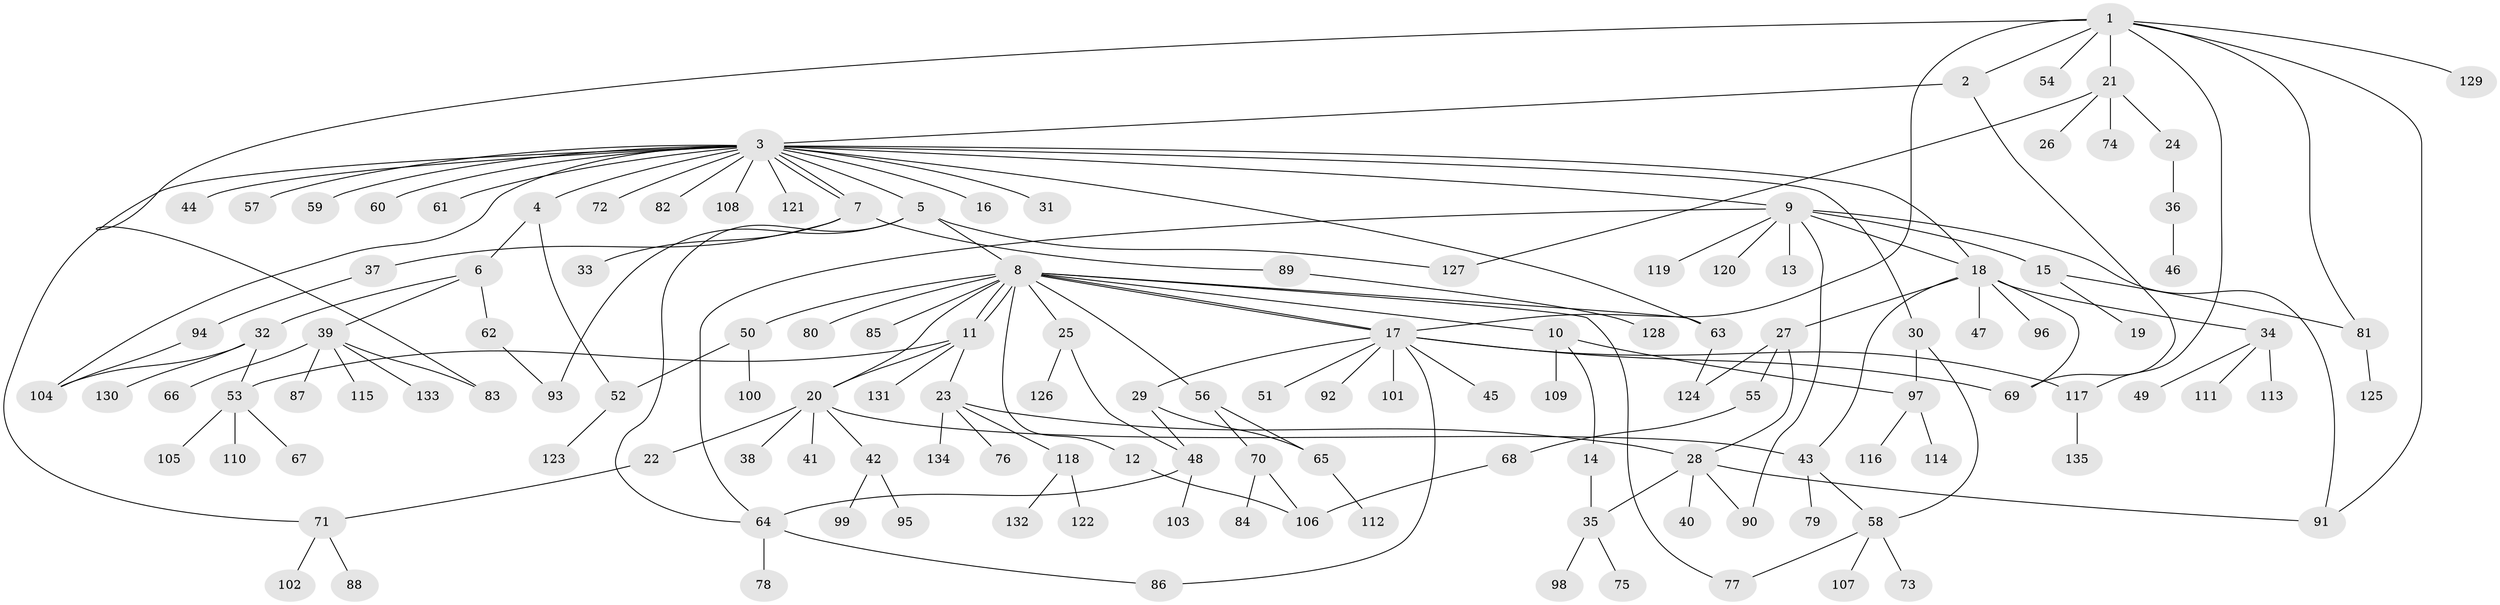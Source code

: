// Generated by graph-tools (version 1.1) at 2025/14/03/09/25 04:14:31]
// undirected, 135 vertices, 170 edges
graph export_dot {
graph [start="1"]
  node [color=gray90,style=filled];
  1;
  2;
  3;
  4;
  5;
  6;
  7;
  8;
  9;
  10;
  11;
  12;
  13;
  14;
  15;
  16;
  17;
  18;
  19;
  20;
  21;
  22;
  23;
  24;
  25;
  26;
  27;
  28;
  29;
  30;
  31;
  32;
  33;
  34;
  35;
  36;
  37;
  38;
  39;
  40;
  41;
  42;
  43;
  44;
  45;
  46;
  47;
  48;
  49;
  50;
  51;
  52;
  53;
  54;
  55;
  56;
  57;
  58;
  59;
  60;
  61;
  62;
  63;
  64;
  65;
  66;
  67;
  68;
  69;
  70;
  71;
  72;
  73;
  74;
  75;
  76;
  77;
  78;
  79;
  80;
  81;
  82;
  83;
  84;
  85;
  86;
  87;
  88;
  89;
  90;
  91;
  92;
  93;
  94;
  95;
  96;
  97;
  98;
  99;
  100;
  101;
  102;
  103;
  104;
  105;
  106;
  107;
  108;
  109;
  110;
  111;
  112;
  113;
  114;
  115;
  116;
  117;
  118;
  119;
  120;
  121;
  122;
  123;
  124;
  125;
  126;
  127;
  128;
  129;
  130;
  131;
  132;
  133;
  134;
  135;
  1 -- 2;
  1 -- 17;
  1 -- 21;
  1 -- 54;
  1 -- 81;
  1 -- 83;
  1 -- 91;
  1 -- 117;
  1 -- 129;
  2 -- 3;
  2 -- 69;
  3 -- 4;
  3 -- 5;
  3 -- 7;
  3 -- 7;
  3 -- 9;
  3 -- 16;
  3 -- 18;
  3 -- 30;
  3 -- 31;
  3 -- 44;
  3 -- 57;
  3 -- 59;
  3 -- 60;
  3 -- 61;
  3 -- 63;
  3 -- 71;
  3 -- 72;
  3 -- 82;
  3 -- 104;
  3 -- 108;
  3 -- 121;
  4 -- 6;
  4 -- 52;
  5 -- 8;
  5 -- 64;
  5 -- 93;
  5 -- 127;
  6 -- 32;
  6 -- 39;
  6 -- 62;
  7 -- 33;
  7 -- 37;
  7 -- 89;
  8 -- 10;
  8 -- 11;
  8 -- 11;
  8 -- 12;
  8 -- 17;
  8 -- 17;
  8 -- 20;
  8 -- 25;
  8 -- 50;
  8 -- 56;
  8 -- 63;
  8 -- 77;
  8 -- 80;
  8 -- 85;
  9 -- 13;
  9 -- 15;
  9 -- 18;
  9 -- 64;
  9 -- 90;
  9 -- 91;
  9 -- 119;
  9 -- 120;
  10 -- 14;
  10 -- 97;
  10 -- 109;
  11 -- 20;
  11 -- 23;
  11 -- 53;
  11 -- 131;
  12 -- 106;
  14 -- 35;
  15 -- 19;
  15 -- 81;
  17 -- 29;
  17 -- 45;
  17 -- 51;
  17 -- 69;
  17 -- 86;
  17 -- 92;
  17 -- 101;
  17 -- 117;
  18 -- 27;
  18 -- 34;
  18 -- 43;
  18 -- 47;
  18 -- 69;
  18 -- 96;
  20 -- 22;
  20 -- 38;
  20 -- 41;
  20 -- 42;
  20 -- 43;
  21 -- 24;
  21 -- 26;
  21 -- 74;
  21 -- 127;
  22 -- 71;
  23 -- 28;
  23 -- 76;
  23 -- 118;
  23 -- 134;
  24 -- 36;
  25 -- 48;
  25 -- 126;
  27 -- 28;
  27 -- 55;
  27 -- 124;
  28 -- 35;
  28 -- 40;
  28 -- 90;
  28 -- 91;
  29 -- 48;
  29 -- 65;
  30 -- 58;
  30 -- 97;
  32 -- 53;
  32 -- 104;
  32 -- 130;
  34 -- 49;
  34 -- 111;
  34 -- 113;
  35 -- 75;
  35 -- 98;
  36 -- 46;
  37 -- 94;
  39 -- 66;
  39 -- 83;
  39 -- 87;
  39 -- 115;
  39 -- 133;
  42 -- 95;
  42 -- 99;
  43 -- 58;
  43 -- 79;
  48 -- 64;
  48 -- 103;
  50 -- 52;
  50 -- 100;
  52 -- 123;
  53 -- 67;
  53 -- 105;
  53 -- 110;
  55 -- 68;
  56 -- 65;
  56 -- 70;
  58 -- 73;
  58 -- 77;
  58 -- 107;
  62 -- 93;
  63 -- 124;
  64 -- 78;
  64 -- 86;
  65 -- 112;
  68 -- 106;
  70 -- 84;
  70 -- 106;
  71 -- 88;
  71 -- 102;
  81 -- 125;
  89 -- 128;
  94 -- 104;
  97 -- 114;
  97 -- 116;
  117 -- 135;
  118 -- 122;
  118 -- 132;
}
